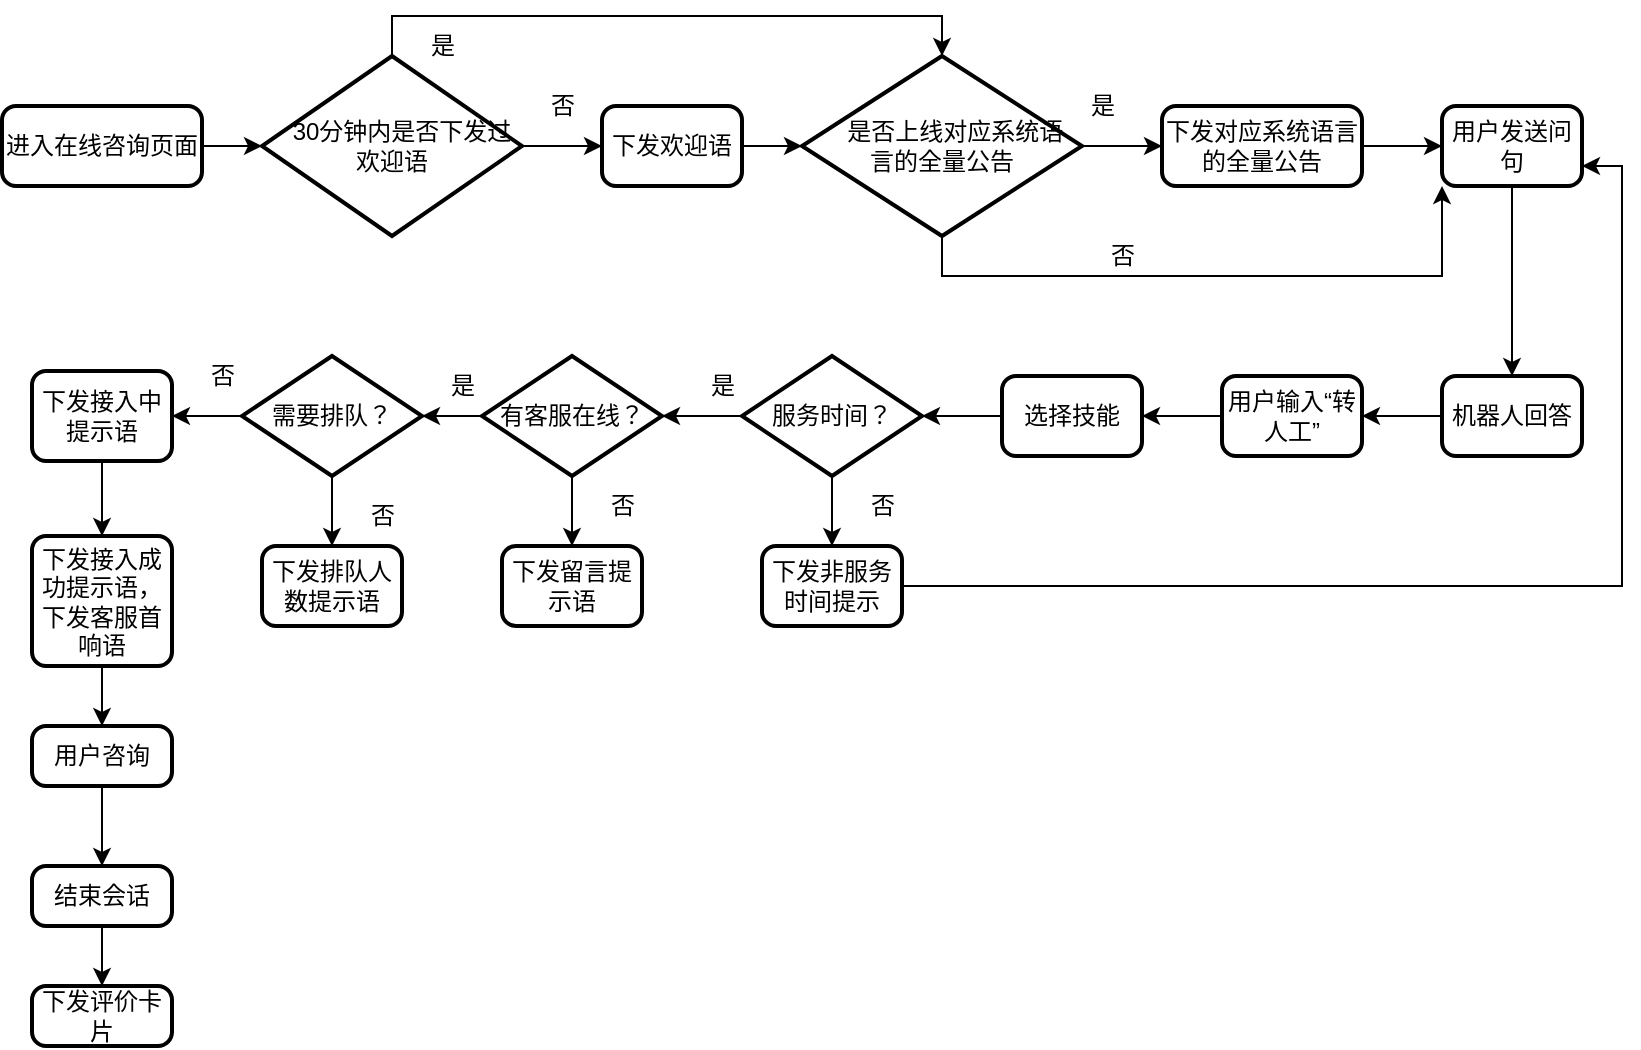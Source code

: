 <mxfile version="20.3.2" type="github">
  <diagram id="C5RBs43oDa-KdzZeNtuy" name="Page-1">
    <mxGraphModel dx="1038" dy="547" grid="1" gridSize="10" guides="1" tooltips="1" connect="1" arrows="1" fold="1" page="1" pageScale="1" pageWidth="827" pageHeight="1169" math="0" shadow="0">
      <root>
        <mxCell id="WIyWlLk6GJQsqaUBKTNV-0" />
        <mxCell id="WIyWlLk6GJQsqaUBKTNV-1" parent="WIyWlLk6GJQsqaUBKTNV-0" />
        <mxCell id="C8EmR-1X_eMLz2JugU54-7" value="" style="edgeStyle=orthogonalEdgeStyle;rounded=0;orthogonalLoop=1;jettySize=auto;html=1;" edge="1" parent="WIyWlLk6GJQsqaUBKTNV-1" source="C8EmR-1X_eMLz2JugU54-0" target="C8EmR-1X_eMLz2JugU54-2">
          <mxGeometry relative="1" as="geometry" />
        </mxCell>
        <mxCell id="C8EmR-1X_eMLz2JugU54-0" value="进入在线咨询页面" style="rounded=1;whiteSpace=wrap;html=1;absoluteArcSize=1;arcSize=14;strokeWidth=2;" vertex="1" parent="WIyWlLk6GJQsqaUBKTNV-1">
          <mxGeometry x="10" y="80" width="100" height="40" as="geometry" />
        </mxCell>
        <mxCell id="C8EmR-1X_eMLz2JugU54-9" value="" style="edgeStyle=orthogonalEdgeStyle;rounded=0;orthogonalLoop=1;jettySize=auto;html=1;" edge="1" parent="WIyWlLk6GJQsqaUBKTNV-1" source="C8EmR-1X_eMLz2JugU54-1" target="C8EmR-1X_eMLz2JugU54-3">
          <mxGeometry relative="1" as="geometry" />
        </mxCell>
        <mxCell id="C8EmR-1X_eMLz2JugU54-1" value="下发欢迎语" style="rounded=1;whiteSpace=wrap;html=1;absoluteArcSize=1;arcSize=14;strokeWidth=2;" vertex="1" parent="WIyWlLk6GJQsqaUBKTNV-1">
          <mxGeometry x="310" y="80" width="70" height="40" as="geometry" />
        </mxCell>
        <mxCell id="C8EmR-1X_eMLz2JugU54-8" value="" style="edgeStyle=orthogonalEdgeStyle;rounded=0;orthogonalLoop=1;jettySize=auto;html=1;" edge="1" parent="WIyWlLk6GJQsqaUBKTNV-1" source="C8EmR-1X_eMLz2JugU54-2" target="C8EmR-1X_eMLz2JugU54-1">
          <mxGeometry relative="1" as="geometry" />
        </mxCell>
        <mxCell id="C8EmR-1X_eMLz2JugU54-44" style="edgeStyle=orthogonalEdgeStyle;rounded=0;orthogonalLoop=1;jettySize=auto;html=1;exitX=0.5;exitY=0;exitDx=0;exitDy=0;exitPerimeter=0;entryX=0.5;entryY=0;entryDx=0;entryDy=0;entryPerimeter=0;" edge="1" parent="WIyWlLk6GJQsqaUBKTNV-1" source="C8EmR-1X_eMLz2JugU54-2" target="C8EmR-1X_eMLz2JugU54-3">
          <mxGeometry relative="1" as="geometry" />
        </mxCell>
        <mxCell id="C8EmR-1X_eMLz2JugU54-2" value="&amp;nbsp; &amp;nbsp;30分钟内是否下发过欢迎语" style="strokeWidth=2;html=1;shape=mxgraph.flowchart.decision;whiteSpace=wrap;" vertex="1" parent="WIyWlLk6GJQsqaUBKTNV-1">
          <mxGeometry x="140" y="55" width="130" height="90" as="geometry" />
        </mxCell>
        <mxCell id="C8EmR-1X_eMLz2JugU54-10" value="" style="edgeStyle=orthogonalEdgeStyle;rounded=0;orthogonalLoop=1;jettySize=auto;html=1;" edge="1" parent="WIyWlLk6GJQsqaUBKTNV-1" source="C8EmR-1X_eMLz2JugU54-3" target="C8EmR-1X_eMLz2JugU54-4">
          <mxGeometry relative="1" as="geometry" />
        </mxCell>
        <mxCell id="C8EmR-1X_eMLz2JugU54-45" style="edgeStyle=orthogonalEdgeStyle;rounded=0;orthogonalLoop=1;jettySize=auto;html=1;exitX=0.5;exitY=1;exitDx=0;exitDy=0;exitPerimeter=0;entryX=0;entryY=1;entryDx=0;entryDy=0;" edge="1" parent="WIyWlLk6GJQsqaUBKTNV-1" source="C8EmR-1X_eMLz2JugU54-3" target="C8EmR-1X_eMLz2JugU54-5">
          <mxGeometry relative="1" as="geometry" />
        </mxCell>
        <mxCell id="C8EmR-1X_eMLz2JugU54-3" value="&amp;nbsp; &amp;nbsp; 是否上线对应系统语&lt;br&gt;言的全量公告" style="strokeWidth=2;html=1;shape=mxgraph.flowchart.decision;whiteSpace=wrap;" vertex="1" parent="WIyWlLk6GJQsqaUBKTNV-1">
          <mxGeometry x="410" y="55" width="140" height="90" as="geometry" />
        </mxCell>
        <mxCell id="C8EmR-1X_eMLz2JugU54-11" value="" style="edgeStyle=orthogonalEdgeStyle;rounded=0;orthogonalLoop=1;jettySize=auto;html=1;" edge="1" parent="WIyWlLk6GJQsqaUBKTNV-1" source="C8EmR-1X_eMLz2JugU54-4" target="C8EmR-1X_eMLz2JugU54-5">
          <mxGeometry relative="1" as="geometry" />
        </mxCell>
        <mxCell id="C8EmR-1X_eMLz2JugU54-4" value="下发对应系统语言的全量公告" style="rounded=1;whiteSpace=wrap;html=1;absoluteArcSize=1;arcSize=14;strokeWidth=2;" vertex="1" parent="WIyWlLk6GJQsqaUBKTNV-1">
          <mxGeometry x="590" y="80" width="100" height="40" as="geometry" />
        </mxCell>
        <mxCell id="C8EmR-1X_eMLz2JugU54-12" value="" style="edgeStyle=orthogonalEdgeStyle;rounded=0;orthogonalLoop=1;jettySize=auto;html=1;" edge="1" parent="WIyWlLk6GJQsqaUBKTNV-1" source="C8EmR-1X_eMLz2JugU54-5" target="C8EmR-1X_eMLz2JugU54-6">
          <mxGeometry relative="1" as="geometry" />
        </mxCell>
        <mxCell id="C8EmR-1X_eMLz2JugU54-5" value="用户发送问句" style="rounded=1;whiteSpace=wrap;html=1;absoluteArcSize=1;arcSize=14;strokeWidth=2;" vertex="1" parent="WIyWlLk6GJQsqaUBKTNV-1">
          <mxGeometry x="730" y="80" width="70" height="40" as="geometry" />
        </mxCell>
        <mxCell id="C8EmR-1X_eMLz2JugU54-53" value="" style="edgeStyle=orthogonalEdgeStyle;rounded=0;orthogonalLoop=1;jettySize=auto;html=1;" edge="1" parent="WIyWlLk6GJQsqaUBKTNV-1" source="C8EmR-1X_eMLz2JugU54-6" target="C8EmR-1X_eMLz2JugU54-13">
          <mxGeometry relative="1" as="geometry" />
        </mxCell>
        <mxCell id="C8EmR-1X_eMLz2JugU54-6" value="机器人回答" style="rounded=1;whiteSpace=wrap;html=1;absoluteArcSize=1;arcSize=14;strokeWidth=2;" vertex="1" parent="WIyWlLk6GJQsqaUBKTNV-1">
          <mxGeometry x="730" y="215" width="70" height="40" as="geometry" />
        </mxCell>
        <mxCell id="C8EmR-1X_eMLz2JugU54-52" value="" style="edgeStyle=orthogonalEdgeStyle;rounded=0;orthogonalLoop=1;jettySize=auto;html=1;" edge="1" parent="WIyWlLk6GJQsqaUBKTNV-1" source="C8EmR-1X_eMLz2JugU54-13" target="C8EmR-1X_eMLz2JugU54-14">
          <mxGeometry relative="1" as="geometry" />
        </mxCell>
        <mxCell id="C8EmR-1X_eMLz2JugU54-13" value="用户输入“转人工”" style="rounded=1;whiteSpace=wrap;html=1;absoluteArcSize=1;arcSize=14;strokeWidth=2;" vertex="1" parent="WIyWlLk6GJQsqaUBKTNV-1">
          <mxGeometry x="620" y="215" width="70" height="40" as="geometry" />
        </mxCell>
        <mxCell id="C8EmR-1X_eMLz2JugU54-51" value="" style="edgeStyle=orthogonalEdgeStyle;rounded=0;orthogonalLoop=1;jettySize=auto;html=1;" edge="1" parent="WIyWlLk6GJQsqaUBKTNV-1" source="C8EmR-1X_eMLz2JugU54-14" target="C8EmR-1X_eMLz2JugU54-16">
          <mxGeometry relative="1" as="geometry" />
        </mxCell>
        <mxCell id="C8EmR-1X_eMLz2JugU54-14" value="选择技能" style="rounded=1;whiteSpace=wrap;html=1;absoluteArcSize=1;arcSize=14;strokeWidth=2;" vertex="1" parent="WIyWlLk6GJQsqaUBKTNV-1">
          <mxGeometry x="510" y="215" width="70" height="40" as="geometry" />
        </mxCell>
        <mxCell id="C8EmR-1X_eMLz2JugU54-25" value="" style="edgeStyle=orthogonalEdgeStyle;rounded=0;orthogonalLoop=1;jettySize=auto;html=1;" edge="1" parent="WIyWlLk6GJQsqaUBKTNV-1" source="C8EmR-1X_eMLz2JugU54-16" target="C8EmR-1X_eMLz2JugU54-24">
          <mxGeometry relative="1" as="geometry" />
        </mxCell>
        <mxCell id="C8EmR-1X_eMLz2JugU54-56" value="" style="edgeStyle=orthogonalEdgeStyle;rounded=0;orthogonalLoop=1;jettySize=auto;html=1;" edge="1" parent="WIyWlLk6GJQsqaUBKTNV-1" source="C8EmR-1X_eMLz2JugU54-16" target="C8EmR-1X_eMLz2JugU54-55">
          <mxGeometry relative="1" as="geometry" />
        </mxCell>
        <mxCell id="C8EmR-1X_eMLz2JugU54-16" value="服务时间？" style="strokeWidth=2;html=1;shape=mxgraph.flowchart.decision;whiteSpace=wrap;" vertex="1" parent="WIyWlLk6GJQsqaUBKTNV-1">
          <mxGeometry x="380" y="205" width="90" height="60" as="geometry" />
        </mxCell>
        <mxCell id="C8EmR-1X_eMLz2JugU54-27" value="" style="edgeStyle=orthogonalEdgeStyle;rounded=0;orthogonalLoop=1;jettySize=auto;html=1;" edge="1" parent="WIyWlLk6GJQsqaUBKTNV-1" source="C8EmR-1X_eMLz2JugU54-24" target="C8EmR-1X_eMLz2JugU54-26">
          <mxGeometry relative="1" as="geometry" />
        </mxCell>
        <mxCell id="C8EmR-1X_eMLz2JugU54-59" value="" style="edgeStyle=orthogonalEdgeStyle;rounded=0;orthogonalLoop=1;jettySize=auto;html=1;" edge="1" parent="WIyWlLk6GJQsqaUBKTNV-1" source="C8EmR-1X_eMLz2JugU54-24" target="C8EmR-1X_eMLz2JugU54-28">
          <mxGeometry relative="1" as="geometry" />
        </mxCell>
        <mxCell id="C8EmR-1X_eMLz2JugU54-24" value="有客服在线？" style="strokeWidth=2;html=1;shape=mxgraph.flowchart.decision;whiteSpace=wrap;" vertex="1" parent="WIyWlLk6GJQsqaUBKTNV-1">
          <mxGeometry x="250" y="205" width="90" height="60" as="geometry" />
        </mxCell>
        <mxCell id="C8EmR-1X_eMLz2JugU54-26" value="下发留言提示语" style="rounded=1;whiteSpace=wrap;html=1;absoluteArcSize=1;arcSize=14;strokeWidth=2;" vertex="1" parent="WIyWlLk6GJQsqaUBKTNV-1">
          <mxGeometry x="260" y="300" width="70" height="40" as="geometry" />
        </mxCell>
        <mxCell id="C8EmR-1X_eMLz2JugU54-31" value="" style="edgeStyle=orthogonalEdgeStyle;rounded=0;orthogonalLoop=1;jettySize=auto;html=1;" edge="1" parent="WIyWlLk6GJQsqaUBKTNV-1" source="C8EmR-1X_eMLz2JugU54-28" target="C8EmR-1X_eMLz2JugU54-30">
          <mxGeometry relative="1" as="geometry" />
        </mxCell>
        <mxCell id="C8EmR-1X_eMLz2JugU54-36" value="" style="edgeStyle=orthogonalEdgeStyle;rounded=0;orthogonalLoop=1;jettySize=auto;html=1;" edge="1" parent="WIyWlLk6GJQsqaUBKTNV-1" source="C8EmR-1X_eMLz2JugU54-28" target="C8EmR-1X_eMLz2JugU54-29">
          <mxGeometry relative="1" as="geometry" />
        </mxCell>
        <mxCell id="C8EmR-1X_eMLz2JugU54-28" value="需要排队？" style="strokeWidth=2;html=1;shape=mxgraph.flowchart.decision;whiteSpace=wrap;" vertex="1" parent="WIyWlLk6GJQsqaUBKTNV-1">
          <mxGeometry x="130" y="205" width="90" height="60" as="geometry" />
        </mxCell>
        <mxCell id="C8EmR-1X_eMLz2JugU54-37" value="" style="edgeStyle=orthogonalEdgeStyle;rounded=0;orthogonalLoop=1;jettySize=auto;html=1;" edge="1" parent="WIyWlLk6GJQsqaUBKTNV-1" source="C8EmR-1X_eMLz2JugU54-29" target="C8EmR-1X_eMLz2JugU54-32">
          <mxGeometry relative="1" as="geometry" />
        </mxCell>
        <mxCell id="C8EmR-1X_eMLz2JugU54-29" value="下发接入中提示语" style="rounded=1;whiteSpace=wrap;html=1;absoluteArcSize=1;arcSize=14;strokeWidth=2;" vertex="1" parent="WIyWlLk6GJQsqaUBKTNV-1">
          <mxGeometry x="25" y="212.5" width="70" height="45" as="geometry" />
        </mxCell>
        <mxCell id="C8EmR-1X_eMLz2JugU54-30" value="下发排队人数提示语" style="rounded=1;whiteSpace=wrap;html=1;absoluteArcSize=1;arcSize=14;strokeWidth=2;" vertex="1" parent="WIyWlLk6GJQsqaUBKTNV-1">
          <mxGeometry x="140" y="300" width="70" height="40" as="geometry" />
        </mxCell>
        <mxCell id="C8EmR-1X_eMLz2JugU54-65" style="edgeStyle=orthogonalEdgeStyle;rounded=0;orthogonalLoop=1;jettySize=auto;html=1;exitX=0.5;exitY=1;exitDx=0;exitDy=0;entryX=0.5;entryY=0;entryDx=0;entryDy=0;" edge="1" parent="WIyWlLk6GJQsqaUBKTNV-1" source="C8EmR-1X_eMLz2JugU54-32" target="C8EmR-1X_eMLz2JugU54-33">
          <mxGeometry relative="1" as="geometry" />
        </mxCell>
        <mxCell id="C8EmR-1X_eMLz2JugU54-32" value="下发接入成功提示语，下发客服首响语" style="rounded=1;whiteSpace=wrap;html=1;absoluteArcSize=1;arcSize=14;strokeWidth=2;" vertex="1" parent="WIyWlLk6GJQsqaUBKTNV-1">
          <mxGeometry x="25" y="295" width="70" height="65" as="geometry" />
        </mxCell>
        <mxCell id="C8EmR-1X_eMLz2JugU54-66" style="edgeStyle=orthogonalEdgeStyle;rounded=0;orthogonalLoop=1;jettySize=auto;html=1;exitX=0.5;exitY=1;exitDx=0;exitDy=0;entryX=0.5;entryY=0;entryDx=0;entryDy=0;" edge="1" parent="WIyWlLk6GJQsqaUBKTNV-1" source="C8EmR-1X_eMLz2JugU54-33" target="C8EmR-1X_eMLz2JugU54-34">
          <mxGeometry relative="1" as="geometry" />
        </mxCell>
        <mxCell id="C8EmR-1X_eMLz2JugU54-33" value="用户咨询" style="rounded=1;whiteSpace=wrap;html=1;absoluteArcSize=1;arcSize=14;strokeWidth=2;" vertex="1" parent="WIyWlLk6GJQsqaUBKTNV-1">
          <mxGeometry x="25" y="390" width="70" height="30" as="geometry" />
        </mxCell>
        <mxCell id="C8EmR-1X_eMLz2JugU54-40" value="" style="edgeStyle=orthogonalEdgeStyle;rounded=0;orthogonalLoop=1;jettySize=auto;html=1;" edge="1" parent="WIyWlLk6GJQsqaUBKTNV-1" source="C8EmR-1X_eMLz2JugU54-34" target="C8EmR-1X_eMLz2JugU54-35">
          <mxGeometry relative="1" as="geometry" />
        </mxCell>
        <mxCell id="C8EmR-1X_eMLz2JugU54-34" value="结束会话" style="rounded=1;whiteSpace=wrap;html=1;absoluteArcSize=1;arcSize=14;strokeWidth=2;" vertex="1" parent="WIyWlLk6GJQsqaUBKTNV-1">
          <mxGeometry x="25" y="460" width="70" height="30" as="geometry" />
        </mxCell>
        <mxCell id="C8EmR-1X_eMLz2JugU54-35" value="下发评价卡片" style="rounded=1;whiteSpace=wrap;html=1;absoluteArcSize=1;arcSize=14;strokeWidth=2;" vertex="1" parent="WIyWlLk6GJQsqaUBKTNV-1">
          <mxGeometry x="25" y="520" width="70" height="30" as="geometry" />
        </mxCell>
        <mxCell id="C8EmR-1X_eMLz2JugU54-47" value="否" style="text;html=1;resizable=0;autosize=1;align=center;verticalAlign=middle;points=[];fillColor=none;strokeColor=none;rounded=0;" vertex="1" parent="WIyWlLk6GJQsqaUBKTNV-1">
          <mxGeometry x="270" y="65" width="40" height="30" as="geometry" />
        </mxCell>
        <mxCell id="C8EmR-1X_eMLz2JugU54-48" value="是" style="text;html=1;resizable=0;autosize=1;align=center;verticalAlign=middle;points=[];fillColor=none;strokeColor=none;rounded=0;" vertex="1" parent="WIyWlLk6GJQsqaUBKTNV-1">
          <mxGeometry x="210" y="35" width="40" height="30" as="geometry" />
        </mxCell>
        <mxCell id="C8EmR-1X_eMLz2JugU54-49" value="是" style="text;html=1;resizable=0;autosize=1;align=center;verticalAlign=middle;points=[];fillColor=none;strokeColor=none;rounded=0;" vertex="1" parent="WIyWlLk6GJQsqaUBKTNV-1">
          <mxGeometry x="540" y="65" width="40" height="30" as="geometry" />
        </mxCell>
        <mxCell id="C8EmR-1X_eMLz2JugU54-50" value="否" style="text;html=1;resizable=0;autosize=1;align=center;verticalAlign=middle;points=[];fillColor=none;strokeColor=none;rounded=0;" vertex="1" parent="WIyWlLk6GJQsqaUBKTNV-1">
          <mxGeometry x="550" y="140" width="40" height="30" as="geometry" />
        </mxCell>
        <mxCell id="C8EmR-1X_eMLz2JugU54-54" value="否" style="text;html=1;resizable=0;autosize=1;align=center;verticalAlign=middle;points=[];fillColor=none;strokeColor=none;rounded=0;" vertex="1" parent="WIyWlLk6GJQsqaUBKTNV-1">
          <mxGeometry x="430" y="265" width="40" height="30" as="geometry" />
        </mxCell>
        <mxCell id="C8EmR-1X_eMLz2JugU54-57" style="edgeStyle=orthogonalEdgeStyle;rounded=0;orthogonalLoop=1;jettySize=auto;html=1;exitX=1;exitY=0.5;exitDx=0;exitDy=0;entryX=1;entryY=0.75;entryDx=0;entryDy=0;" edge="1" parent="WIyWlLk6GJQsqaUBKTNV-1" source="C8EmR-1X_eMLz2JugU54-55" target="C8EmR-1X_eMLz2JugU54-5">
          <mxGeometry relative="1" as="geometry" />
        </mxCell>
        <mxCell id="C8EmR-1X_eMLz2JugU54-55" value="下发非服务时间提示" style="rounded=1;whiteSpace=wrap;html=1;absoluteArcSize=1;arcSize=14;strokeWidth=2;" vertex="1" parent="WIyWlLk6GJQsqaUBKTNV-1">
          <mxGeometry x="390" y="300" width="70" height="40" as="geometry" />
        </mxCell>
        <mxCell id="C8EmR-1X_eMLz2JugU54-58" value="是" style="text;html=1;resizable=0;autosize=1;align=center;verticalAlign=middle;points=[];fillColor=none;strokeColor=none;rounded=0;" vertex="1" parent="WIyWlLk6GJQsqaUBKTNV-1">
          <mxGeometry x="350" y="205" width="40" height="30" as="geometry" />
        </mxCell>
        <mxCell id="C8EmR-1X_eMLz2JugU54-60" value="否" style="text;html=1;resizable=0;autosize=1;align=center;verticalAlign=middle;points=[];fillColor=none;strokeColor=none;rounded=0;" vertex="1" parent="WIyWlLk6GJQsqaUBKTNV-1">
          <mxGeometry x="100" y="200" width="40" height="30" as="geometry" />
        </mxCell>
        <mxCell id="C8EmR-1X_eMLz2JugU54-61" value="是" style="text;html=1;resizable=0;autosize=1;align=center;verticalAlign=middle;points=[];fillColor=none;strokeColor=none;rounded=0;" vertex="1" parent="WIyWlLk6GJQsqaUBKTNV-1">
          <mxGeometry x="220" y="205" width="40" height="30" as="geometry" />
        </mxCell>
        <mxCell id="C8EmR-1X_eMLz2JugU54-62" value="否" style="text;html=1;resizable=0;autosize=1;align=center;verticalAlign=middle;points=[];fillColor=none;strokeColor=none;rounded=0;" vertex="1" parent="WIyWlLk6GJQsqaUBKTNV-1">
          <mxGeometry x="300" y="265" width="40" height="30" as="geometry" />
        </mxCell>
        <mxCell id="C8EmR-1X_eMLz2JugU54-63" value="否" style="text;html=1;resizable=0;autosize=1;align=center;verticalAlign=middle;points=[];fillColor=none;strokeColor=none;rounded=0;" vertex="1" parent="WIyWlLk6GJQsqaUBKTNV-1">
          <mxGeometry x="180" y="270" width="40" height="30" as="geometry" />
        </mxCell>
      </root>
    </mxGraphModel>
  </diagram>
</mxfile>

